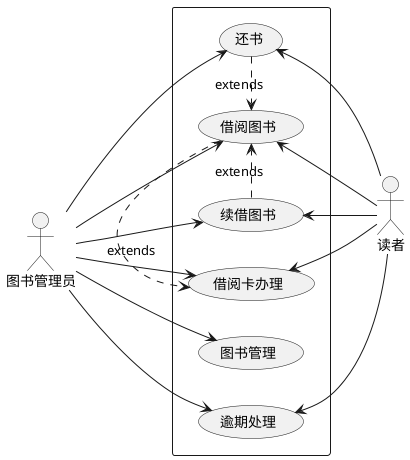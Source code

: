 @startuml
left to right direction

actor 图书管理员
actor 读者
rectangle  {
图书管理员 --> (图书管理)
图书管理员 --> (借阅图书)
图书管理员 --> (逾期处理)
图书管理员 --> (续借图书)
图书管理员 --> (借阅卡办理)
图书管理员 --> (还书)
(还书).>(借阅图书):extends
(续借图书).>(借阅图书):extends
(借阅图书).>(借阅卡办理):extends
(借阅图书) <-- 读者
(还书) <-- 读者
(续借图书) <-- 读者
(逾期处理)<--读者
(借阅卡办理)<--读者

}

@enduml